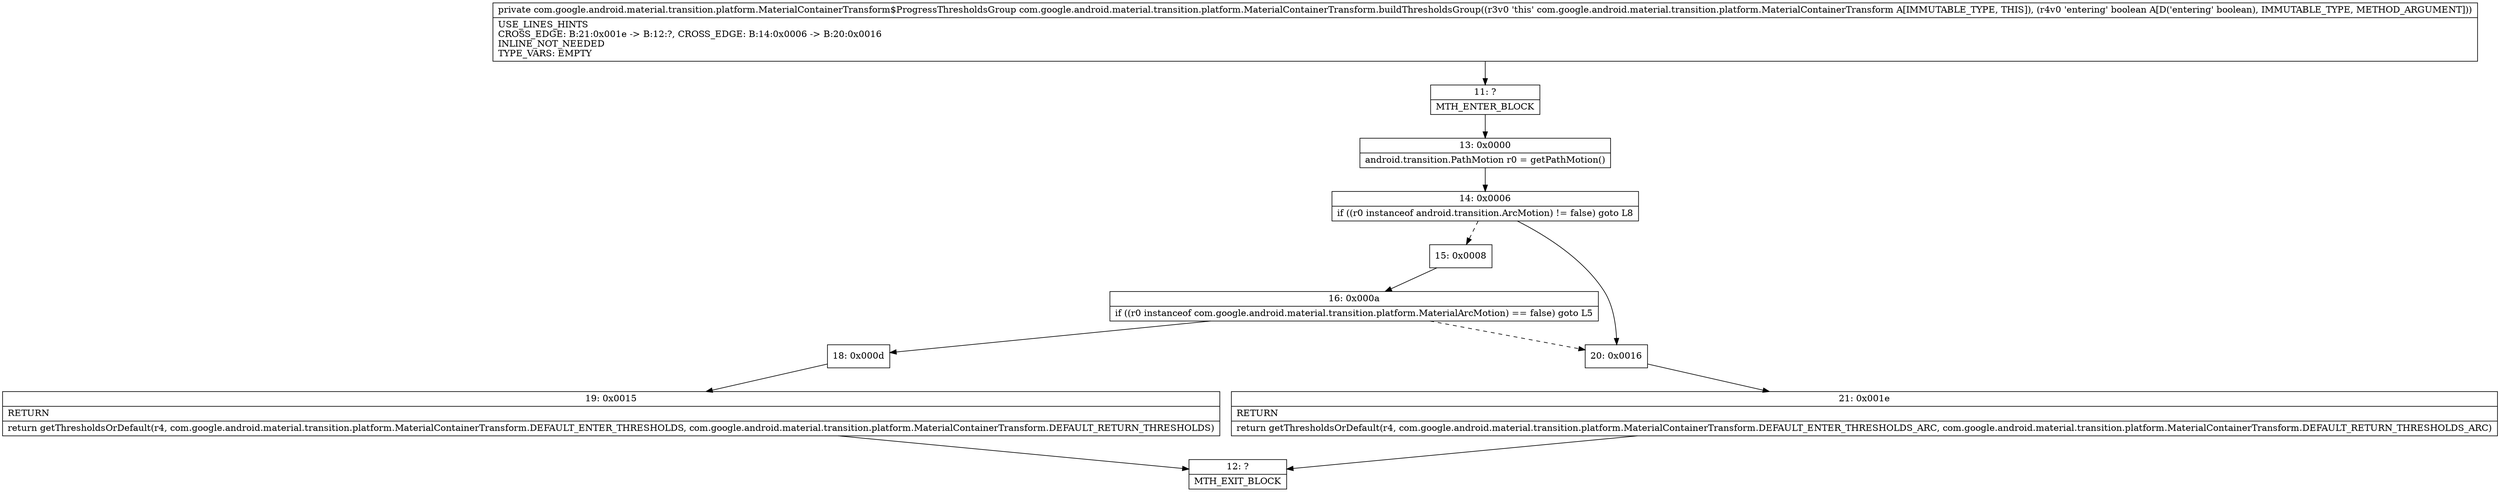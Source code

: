 digraph "CFG forcom.google.android.material.transition.platform.MaterialContainerTransform.buildThresholdsGroup(Z)Lcom\/google\/android\/material\/transition\/platform\/MaterialContainerTransform$ProgressThresholdsGroup;" {
Node_11 [shape=record,label="{11\:\ ?|MTH_ENTER_BLOCK\l}"];
Node_13 [shape=record,label="{13\:\ 0x0000|android.transition.PathMotion r0 = getPathMotion()\l}"];
Node_14 [shape=record,label="{14\:\ 0x0006|if ((r0 instanceof android.transition.ArcMotion) != false) goto L8\l}"];
Node_15 [shape=record,label="{15\:\ 0x0008}"];
Node_16 [shape=record,label="{16\:\ 0x000a|if ((r0 instanceof com.google.android.material.transition.platform.MaterialArcMotion) == false) goto L5\l}"];
Node_18 [shape=record,label="{18\:\ 0x000d}"];
Node_19 [shape=record,label="{19\:\ 0x0015|RETURN\l|return getThresholdsOrDefault(r4, com.google.android.material.transition.platform.MaterialContainerTransform.DEFAULT_ENTER_THRESHOLDS, com.google.android.material.transition.platform.MaterialContainerTransform.DEFAULT_RETURN_THRESHOLDS)\l}"];
Node_12 [shape=record,label="{12\:\ ?|MTH_EXIT_BLOCK\l}"];
Node_20 [shape=record,label="{20\:\ 0x0016}"];
Node_21 [shape=record,label="{21\:\ 0x001e|RETURN\l|return getThresholdsOrDefault(r4, com.google.android.material.transition.platform.MaterialContainerTransform.DEFAULT_ENTER_THRESHOLDS_ARC, com.google.android.material.transition.platform.MaterialContainerTransform.DEFAULT_RETURN_THRESHOLDS_ARC)\l}"];
MethodNode[shape=record,label="{private com.google.android.material.transition.platform.MaterialContainerTransform$ProgressThresholdsGroup com.google.android.material.transition.platform.MaterialContainerTransform.buildThresholdsGroup((r3v0 'this' com.google.android.material.transition.platform.MaterialContainerTransform A[IMMUTABLE_TYPE, THIS]), (r4v0 'entering' boolean A[D('entering' boolean), IMMUTABLE_TYPE, METHOD_ARGUMENT]))  | USE_LINES_HINTS\lCROSS_EDGE: B:21:0x001e \-\> B:12:?, CROSS_EDGE: B:14:0x0006 \-\> B:20:0x0016\lINLINE_NOT_NEEDED\lTYPE_VARS: EMPTY\l}"];
MethodNode -> Node_11;Node_11 -> Node_13;
Node_13 -> Node_14;
Node_14 -> Node_15[style=dashed];
Node_14 -> Node_20;
Node_15 -> Node_16;
Node_16 -> Node_18;
Node_16 -> Node_20[style=dashed];
Node_18 -> Node_19;
Node_19 -> Node_12;
Node_20 -> Node_21;
Node_21 -> Node_12;
}

